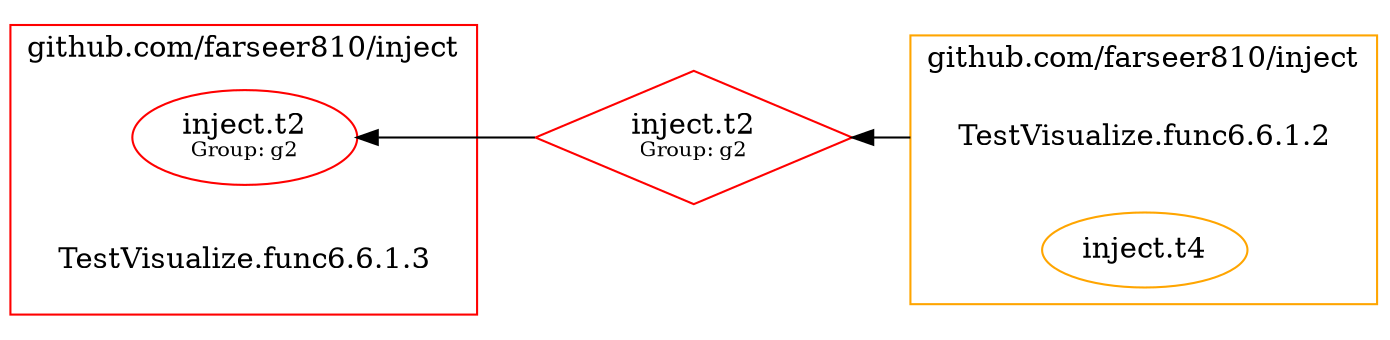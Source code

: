 digraph {
	rankdir=RL;
	graph [compound=true];
	"[type=inject.t2 group=g2]" [shape=diamond label=<inject.t2<BR /><FONT POINT-SIZE="10">Group: g2</FONT>> color=red];
		"[type=inject.t2 group=g2]" -> "inject.t2[group=g2]1";
		
	
		subgraph cluster_0 {
			label = "github.com/farseer810/inject";
			constructor_0 [shape=plaintext label="TestVisualize.func6.6.1.2"];
			color=orange;
			"inject.t4" [label=<inject.t4>];
			
		}
		
		
			constructor_0 -> "[type=inject.t2 group=g2]" [ltail=cluster_0];
		
		subgraph cluster_1 {
			label = "github.com/farseer810/inject";
			constructor_1 [shape=plaintext label="TestVisualize.func6.6.1.3"];
			color=red;
			"inject.t2[group=g2]1" [label=<inject.t2<BR /><FONT POINT-SIZE="10">Group: g2</FONT>>];
			
		}
		
		
	"inject.t4" [color=orange];
	"inject.t2[group=g2]1" [color=red];
	
}